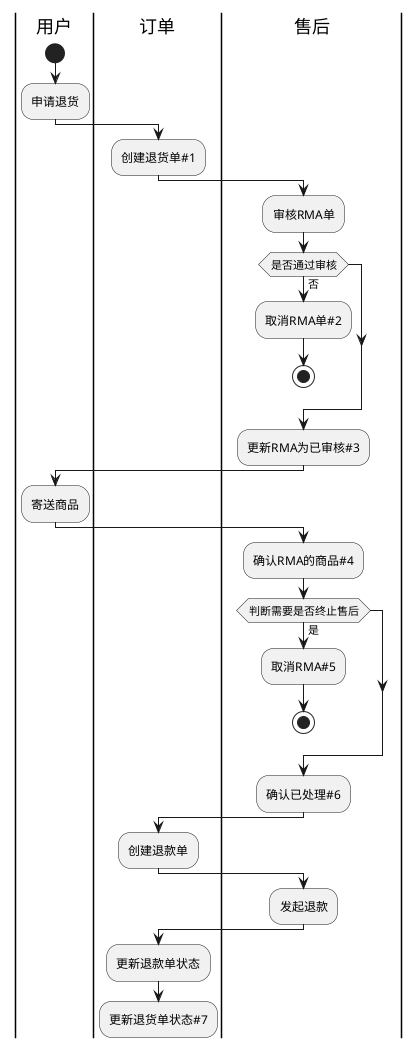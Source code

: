 @startuml

|用户|
start
:申请退货;
|订单|
:创建退货单#1;
|售后|
:审核RMA单;

if(是否通过审核)then(否)
    :取消RMA单#2;
    stop
endif

|售后|
:更新RMA为已审核#3;

|用户|
:寄送商品;

|售后|
:确认RMA的商品#4;

|售后|
if(判断需要是否终止售后)then(是)
     |售后|
    :取消RMA#5;
    stop
endif

|售后|
:确认已处理#6;

|订单|
:创建退款单;

|售后|
:发起退款;

|订单|
:更新退款单状态;
:更新退货单状态#7;

@endnuml

#1  通知售后 创建RMA
#2  通知订单 取消退货单
#3  通知订单 通过退货单
#4  通知订单 确认退货单的商品
#5  通知订单 取消退货单并更新取消物流;
#7 通知订单 售后已处理
#6 通知售后 完成RMA